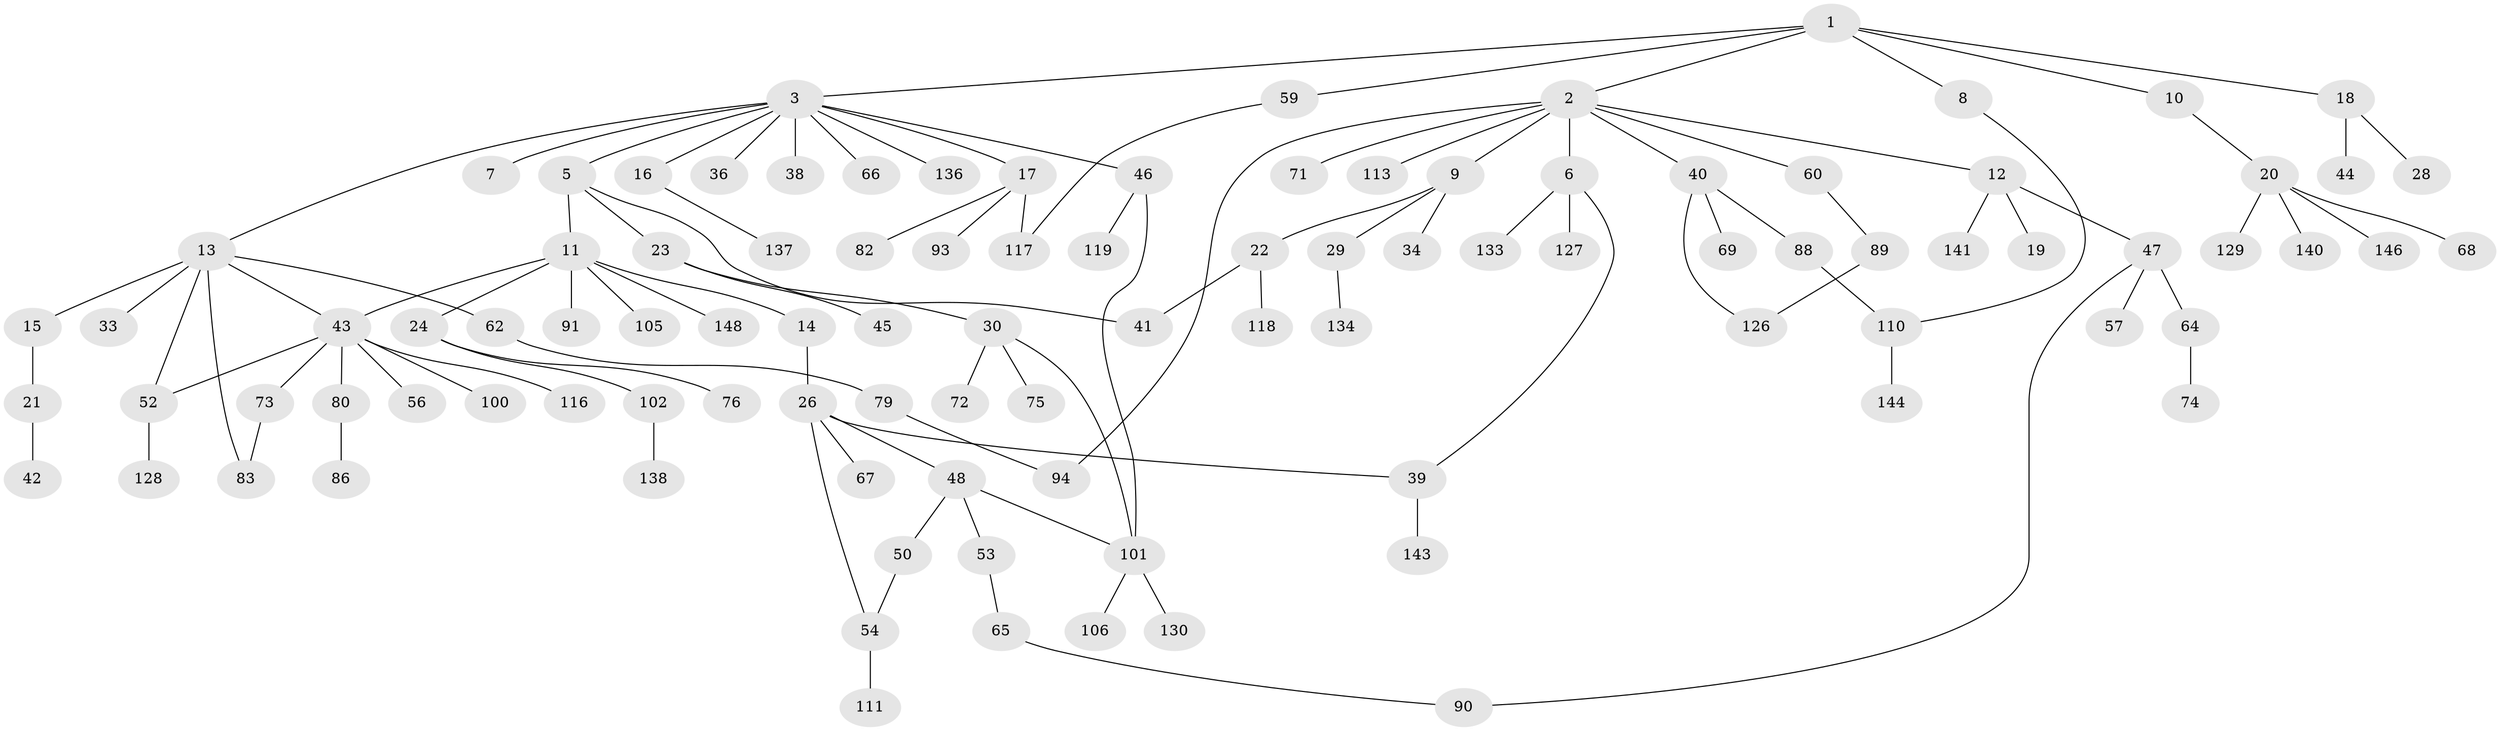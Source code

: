 // Generated by graph-tools (version 1.1) at 2025/23/03/03/25 07:23:30]
// undirected, 101 vertices, 113 edges
graph export_dot {
graph [start="1"]
  node [color=gray90,style=filled];
  1 [super="+135"];
  2 [super="+55"];
  3 [super="+4"];
  5 [super="+85"];
  6 [super="+32"];
  7;
  8 [super="+145"];
  9 [super="+37"];
  10;
  11 [super="+77"];
  12 [super="+25"];
  13 [super="+27"];
  14;
  15 [super="+125"];
  16 [super="+35"];
  17 [super="+81"];
  18 [super="+112"];
  19;
  20 [super="+51"];
  21 [super="+142"];
  22 [super="+99"];
  23;
  24 [super="+58"];
  26 [super="+31"];
  28;
  29 [super="+123"];
  30 [super="+78"];
  33;
  34;
  36;
  38;
  39 [super="+63"];
  40 [super="+95"];
  41 [super="+107"];
  42;
  43 [super="+70"];
  44;
  45 [super="+61"];
  46 [super="+104"];
  47 [super="+132"];
  48 [super="+49"];
  50 [super="+84"];
  52 [super="+97"];
  53;
  54 [super="+108"];
  56;
  57;
  59 [super="+147"];
  60;
  62;
  64;
  65 [super="+96"];
  66;
  67 [super="+87"];
  68 [super="+92"];
  69;
  71;
  72;
  73 [super="+139"];
  74 [super="+121"];
  75;
  76;
  79 [super="+122"];
  80 [super="+98"];
  82;
  83 [super="+114"];
  86;
  88;
  89 [super="+124"];
  90 [super="+131"];
  91;
  93;
  94;
  100;
  101 [super="+103"];
  102 [super="+109"];
  105;
  106;
  110 [super="+115"];
  111;
  113 [super="+120"];
  116;
  117;
  118;
  119;
  126;
  127;
  128;
  129;
  130;
  133;
  134;
  136;
  137;
  138;
  140;
  141;
  143;
  144;
  146;
  148;
  1 -- 2;
  1 -- 3;
  1 -- 8;
  1 -- 10;
  1 -- 18;
  1 -- 59;
  2 -- 6;
  2 -- 9;
  2 -- 12;
  2 -- 40;
  2 -- 113;
  2 -- 71;
  2 -- 60;
  2 -- 94;
  3 -- 5;
  3 -- 16;
  3 -- 17;
  3 -- 36;
  3 -- 38;
  3 -- 66;
  3 -- 7;
  3 -- 136;
  3 -- 13;
  3 -- 46;
  5 -- 11;
  5 -- 23;
  5 -- 41;
  6 -- 127;
  6 -- 39;
  6 -- 133;
  8 -- 110;
  9 -- 22;
  9 -- 29;
  9 -- 34;
  10 -- 20;
  11 -- 14;
  11 -- 24;
  11 -- 43;
  11 -- 148;
  11 -- 105;
  11 -- 91;
  12 -- 19;
  12 -- 141;
  12 -- 47;
  13 -- 15;
  13 -- 52;
  13 -- 62;
  13 -- 33;
  13 -- 83;
  13 -- 43;
  14 -- 26;
  15 -- 21;
  16 -- 137;
  17 -- 117;
  17 -- 82;
  17 -- 93;
  18 -- 28;
  18 -- 44;
  20 -- 68;
  20 -- 140;
  20 -- 146;
  20 -- 129;
  21 -- 42;
  22 -- 41;
  22 -- 118;
  23 -- 30;
  23 -- 45;
  24 -- 76;
  24 -- 102;
  26 -- 48;
  26 -- 67;
  26 -- 39;
  26 -- 54;
  29 -- 134;
  30 -- 72;
  30 -- 75;
  30 -- 101;
  39 -- 143;
  40 -- 69;
  40 -- 88;
  40 -- 126;
  43 -- 56;
  43 -- 73;
  43 -- 100;
  43 -- 116;
  43 -- 80;
  43 -- 52;
  46 -- 119;
  46 -- 101;
  47 -- 57;
  47 -- 64;
  47 -- 90;
  48 -- 53;
  48 -- 50;
  48 -- 101;
  50 -- 54;
  52 -- 128;
  53 -- 65;
  54 -- 111;
  59 -- 117;
  60 -- 89;
  62 -- 79;
  64 -- 74;
  65 -- 90;
  73 -- 83;
  79 -- 94;
  80 -- 86;
  88 -- 110;
  89 -- 126;
  101 -- 130;
  101 -- 106;
  102 -- 138;
  110 -- 144;
}
